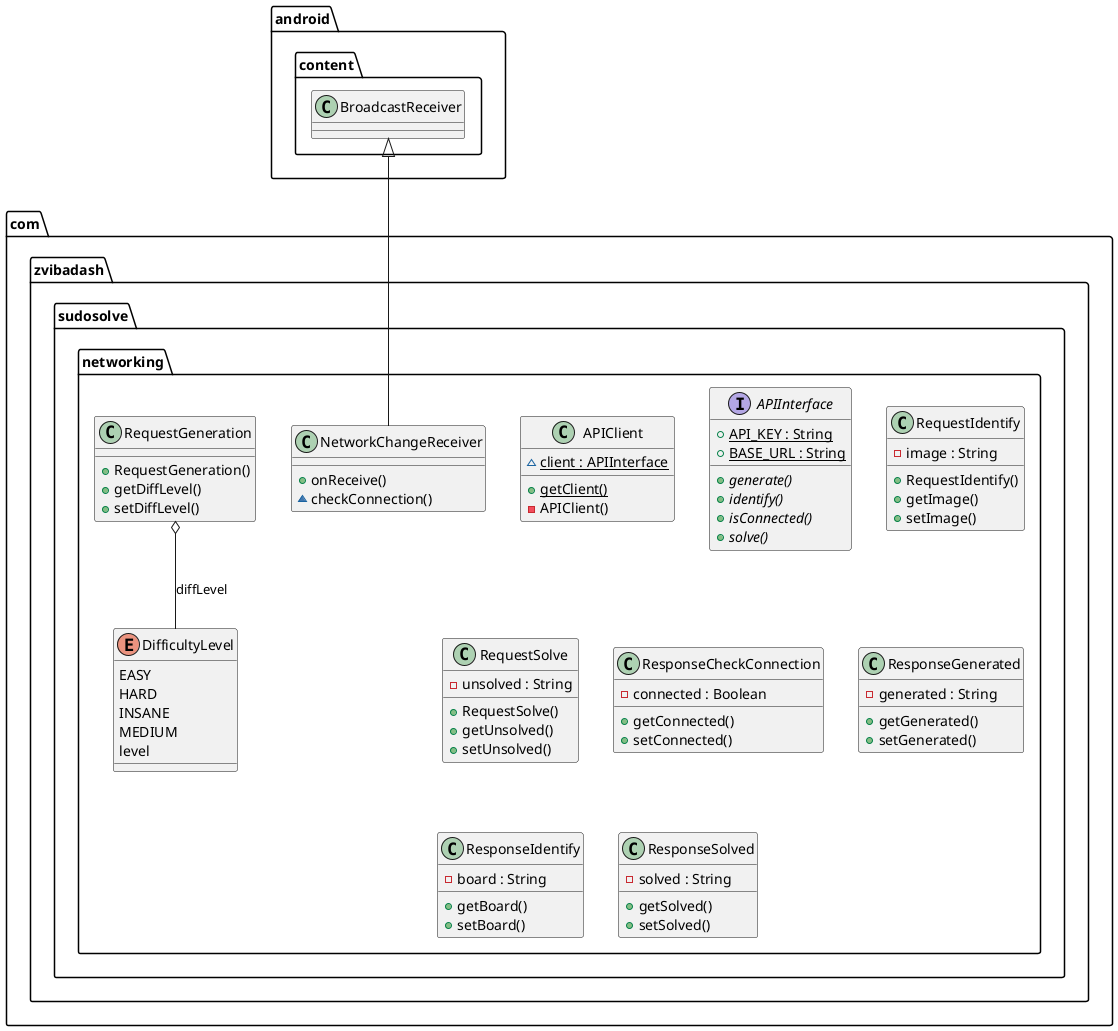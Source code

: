 @startuml
  namespace com.zvibadash.sudosolve {
    namespace networking {
      class com.zvibadash.sudosolve.networking.APIClient {
          {static} ~ client : APIInterface
          {static} + getClient()
          - APIClient()
      }
    }
  }
  

  namespace com.zvibadash.sudosolve {
    namespace networking {
      interface com.zvibadash.sudosolve.networking.APIInterface {
          {static} + API_KEY : String
          {static} + BASE_URL : String
          {abstract} + generate()
          {abstract} + identify()
          {abstract} + isConnected()
          {abstract} + solve()
      }
    }
  }
  

  namespace com.zvibadash.sudosolve {
    namespace networking {
      enum DifficultyLevel {
        EASY
        HARD
        INSANE
        MEDIUM
        level
      }
    }
  }
  

  namespace com.zvibadash.sudosolve {
    namespace networking {
      class com.zvibadash.sudosolve.networking.NetworkChangeReceiver {
          + onReceive()
          ~ checkConnection()
      }
    }
  }
  

  namespace com.zvibadash.sudosolve {
    namespace networking {
      class com.zvibadash.sudosolve.networking.RequestGeneration {
          + RequestGeneration()
          + getDiffLevel()
          + setDiffLevel()
      }
    }
  }
  

  namespace com.zvibadash.sudosolve {
    namespace networking {
      class com.zvibadash.sudosolve.networking.RequestIdentify {
          - image : String
          + RequestIdentify()
          + getImage()
          + setImage()
      }
    }
  }
  

  namespace com.zvibadash.sudosolve {
    namespace networking {
      class com.zvibadash.sudosolve.networking.RequestSolve {
          - unsolved : String
          + RequestSolve()
          + getUnsolved()
          + setUnsolved()
      }
    }
  }
  

  namespace com.zvibadash.sudosolve {
    namespace networking {
      class com.zvibadash.sudosolve.networking.ResponseCheckConnection {
          - connected : Boolean
          + getConnected()
          + setConnected()
      }
    }
  }
  

  namespace com.zvibadash.sudosolve {
    namespace networking {
      class com.zvibadash.sudosolve.networking.ResponseGenerated {
          - generated : String
          + getGenerated()
          + setGenerated()
      }
    }
  }
  

  namespace com.zvibadash.sudosolve {
    namespace networking {
      class com.zvibadash.sudosolve.networking.ResponseIdentify {
          - board : String
          + getBoard()
          + setBoard()
      }
    }
  }
  

  namespace com.zvibadash.sudosolve {
    namespace networking {
      class com.zvibadash.sudosolve.networking.ResponseSolved {
          - solved : String
          + getSolved()
          + setSolved()
      }
    }
  }
  

  com.zvibadash.sudosolve.networking.NetworkChangeReceiver -up-|> android.content.BroadcastReceiver
  com.zvibadash.sudosolve.networking.RequestGeneration o-- com.zvibadash.sudosolve.networking.DifficultyLevel : diffLevel
@enduml

